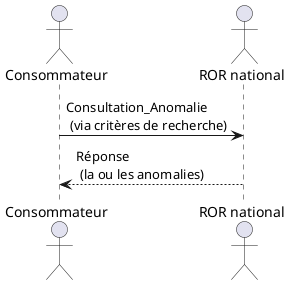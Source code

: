 @startuml consultation_anomalie
actor "Consommateur" as C
actor "ROR national" as ROR
C -> ROR : Consultation_Anomalie \n (via critères de recherche)
ROR --> C : Réponse \n (la ou les anomalies)
@enduml

